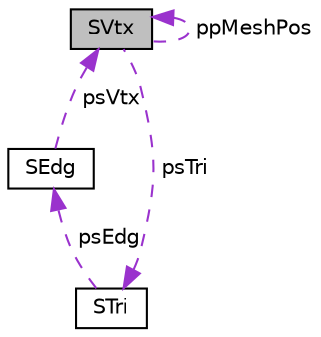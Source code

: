 digraph "SVtx"
{
  edge [fontname="Helvetica",fontsize="10",labelfontname="Helvetica",labelfontsize="10"];
  node [fontname="Helvetica",fontsize="10",shape=record];
  Node1 [label="SVtx",height=0.2,width=0.4,color="black", fillcolor="grey75", style="filled", fontcolor="black"];
  Node1 -> Node1 [dir="back",color="darkorchid3",fontsize="10",style="dashed",label=" ppMeshPos" ,fontname="Helvetica"];
  Node2 -> Node1 [dir="back",color="darkorchid3",fontsize="10",style="dashed",label=" psTri" ,fontname="Helvetica"];
  Node2 [label="STri",height=0.2,width=0.4,color="black", fillcolor="white", style="filled",URL="$struct_s_tri.html"];
  Node3 -> Node2 [dir="back",color="darkorchid3",fontsize="10",style="dashed",label=" psEdg" ,fontname="Helvetica"];
  Node3 [label="SEdg",height=0.2,width=0.4,color="black", fillcolor="white", style="filled",URL="$struct_s_edg.html"];
  Node1 -> Node3 [dir="back",color="darkorchid3",fontsize="10",style="dashed",label=" psVtx" ,fontname="Helvetica"];
}
